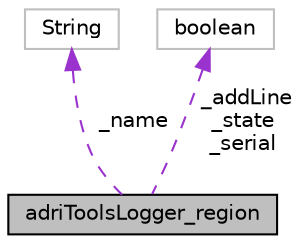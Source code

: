 digraph "adriToolsLogger_region"
{
 // LATEX_PDF_SIZE
  edge [fontname="Helvetica",fontsize="10",labelfontname="Helvetica",labelfontsize="10"];
  node [fontname="Helvetica",fontsize="10",shape=record];
  Node1 [label="adriToolsLogger_region",height=0.2,width=0.4,color="black", fillcolor="grey75", style="filled", fontcolor="black",tooltip="crée une region atribbuer a un ou plusieur \"printf\" ou \"LITTLEFS\""];
  Node2 -> Node1 [dir="back",color="darkorchid3",fontsize="10",style="dashed",label=" _name" ,fontname="Helvetica"];
  Node2 [label="String",height=0.2,width=0.4,color="grey75", fillcolor="white", style="filled",tooltip=" "];
  Node3 -> Node1 [dir="back",color="darkorchid3",fontsize="10",style="dashed",label=" _addLine\n_state\n_serial" ,fontname="Helvetica"];
  Node3 [label="boolean",height=0.2,width=0.4,color="grey75", fillcolor="white", style="filled",tooltip=" "];
}
